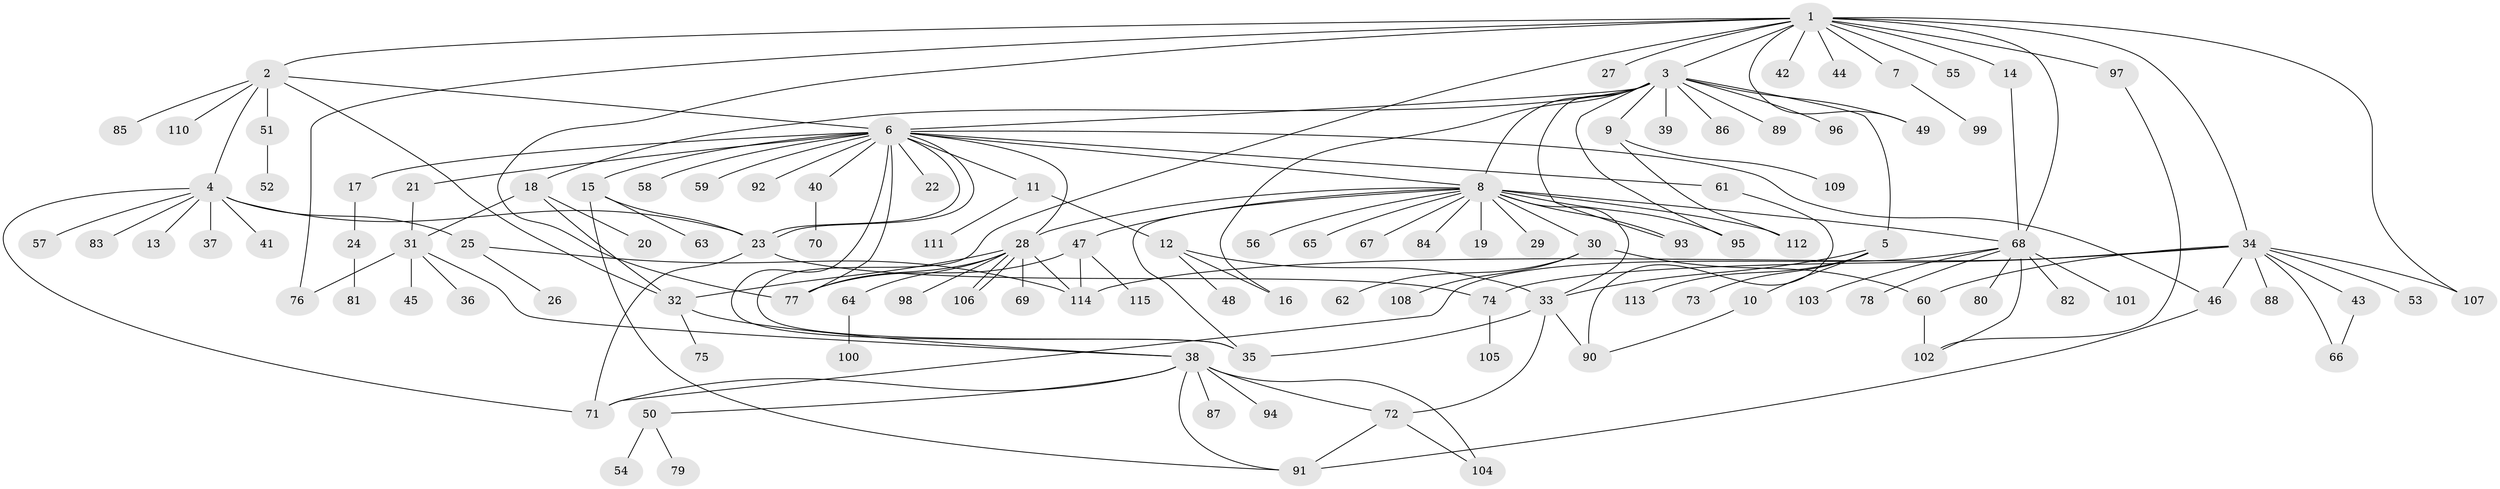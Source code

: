 // Generated by graph-tools (version 1.1) at 2025/35/03/09/25 02:35:40]
// undirected, 115 vertices, 161 edges
graph export_dot {
graph [start="1"]
  node [color=gray90,style=filled];
  1;
  2;
  3;
  4;
  5;
  6;
  7;
  8;
  9;
  10;
  11;
  12;
  13;
  14;
  15;
  16;
  17;
  18;
  19;
  20;
  21;
  22;
  23;
  24;
  25;
  26;
  27;
  28;
  29;
  30;
  31;
  32;
  33;
  34;
  35;
  36;
  37;
  38;
  39;
  40;
  41;
  42;
  43;
  44;
  45;
  46;
  47;
  48;
  49;
  50;
  51;
  52;
  53;
  54;
  55;
  56;
  57;
  58;
  59;
  60;
  61;
  62;
  63;
  64;
  65;
  66;
  67;
  68;
  69;
  70;
  71;
  72;
  73;
  74;
  75;
  76;
  77;
  78;
  79;
  80;
  81;
  82;
  83;
  84;
  85;
  86;
  87;
  88;
  89;
  90;
  91;
  92;
  93;
  94;
  95;
  96;
  97;
  98;
  99;
  100;
  101;
  102;
  103;
  104;
  105;
  106;
  107;
  108;
  109;
  110;
  111;
  112;
  113;
  114;
  115;
  1 -- 2;
  1 -- 3;
  1 -- 7;
  1 -- 14;
  1 -- 27;
  1 -- 34;
  1 -- 35;
  1 -- 42;
  1 -- 44;
  1 -- 49;
  1 -- 55;
  1 -- 68;
  1 -- 76;
  1 -- 77;
  1 -- 97;
  1 -- 107;
  2 -- 4;
  2 -- 6;
  2 -- 32;
  2 -- 51;
  2 -- 85;
  2 -- 110;
  3 -- 5;
  3 -- 6;
  3 -- 8;
  3 -- 9;
  3 -- 16;
  3 -- 18;
  3 -- 39;
  3 -- 49;
  3 -- 86;
  3 -- 89;
  3 -- 93;
  3 -- 95;
  3 -- 96;
  4 -- 13;
  4 -- 23;
  4 -- 25;
  4 -- 37;
  4 -- 41;
  4 -- 57;
  4 -- 71;
  4 -- 83;
  5 -- 10;
  5 -- 33;
  5 -- 73;
  5 -- 113;
  6 -- 8;
  6 -- 11;
  6 -- 15;
  6 -- 17;
  6 -- 21;
  6 -- 22;
  6 -- 23;
  6 -- 23;
  6 -- 28;
  6 -- 35;
  6 -- 40;
  6 -- 46;
  6 -- 58;
  6 -- 59;
  6 -- 61;
  6 -- 77;
  6 -- 92;
  7 -- 99;
  8 -- 19;
  8 -- 28;
  8 -- 29;
  8 -- 30;
  8 -- 33;
  8 -- 35;
  8 -- 47;
  8 -- 56;
  8 -- 65;
  8 -- 67;
  8 -- 68;
  8 -- 84;
  8 -- 93;
  8 -- 95;
  8 -- 112;
  9 -- 109;
  9 -- 112;
  10 -- 90;
  11 -- 12;
  11 -- 111;
  12 -- 16;
  12 -- 33;
  12 -- 48;
  14 -- 68;
  15 -- 23;
  15 -- 63;
  15 -- 91;
  17 -- 24;
  18 -- 20;
  18 -- 31;
  18 -- 32;
  21 -- 31;
  23 -- 71;
  23 -- 74;
  24 -- 81;
  25 -- 26;
  25 -- 114;
  28 -- 32;
  28 -- 64;
  28 -- 69;
  28 -- 77;
  28 -- 98;
  28 -- 106;
  28 -- 106;
  28 -- 114;
  30 -- 60;
  30 -- 62;
  30 -- 108;
  31 -- 36;
  31 -- 38;
  31 -- 45;
  31 -- 76;
  32 -- 38;
  32 -- 75;
  33 -- 35;
  33 -- 72;
  33 -- 90;
  34 -- 43;
  34 -- 46;
  34 -- 53;
  34 -- 60;
  34 -- 66;
  34 -- 74;
  34 -- 88;
  34 -- 107;
  34 -- 114;
  38 -- 50;
  38 -- 71;
  38 -- 72;
  38 -- 87;
  38 -- 91;
  38 -- 94;
  38 -- 104;
  40 -- 70;
  43 -- 66;
  46 -- 91;
  47 -- 77;
  47 -- 114;
  47 -- 115;
  50 -- 54;
  50 -- 79;
  51 -- 52;
  60 -- 102;
  61 -- 90;
  64 -- 100;
  68 -- 71;
  68 -- 78;
  68 -- 80;
  68 -- 82;
  68 -- 101;
  68 -- 102;
  68 -- 103;
  72 -- 91;
  72 -- 104;
  74 -- 105;
  97 -- 102;
}
